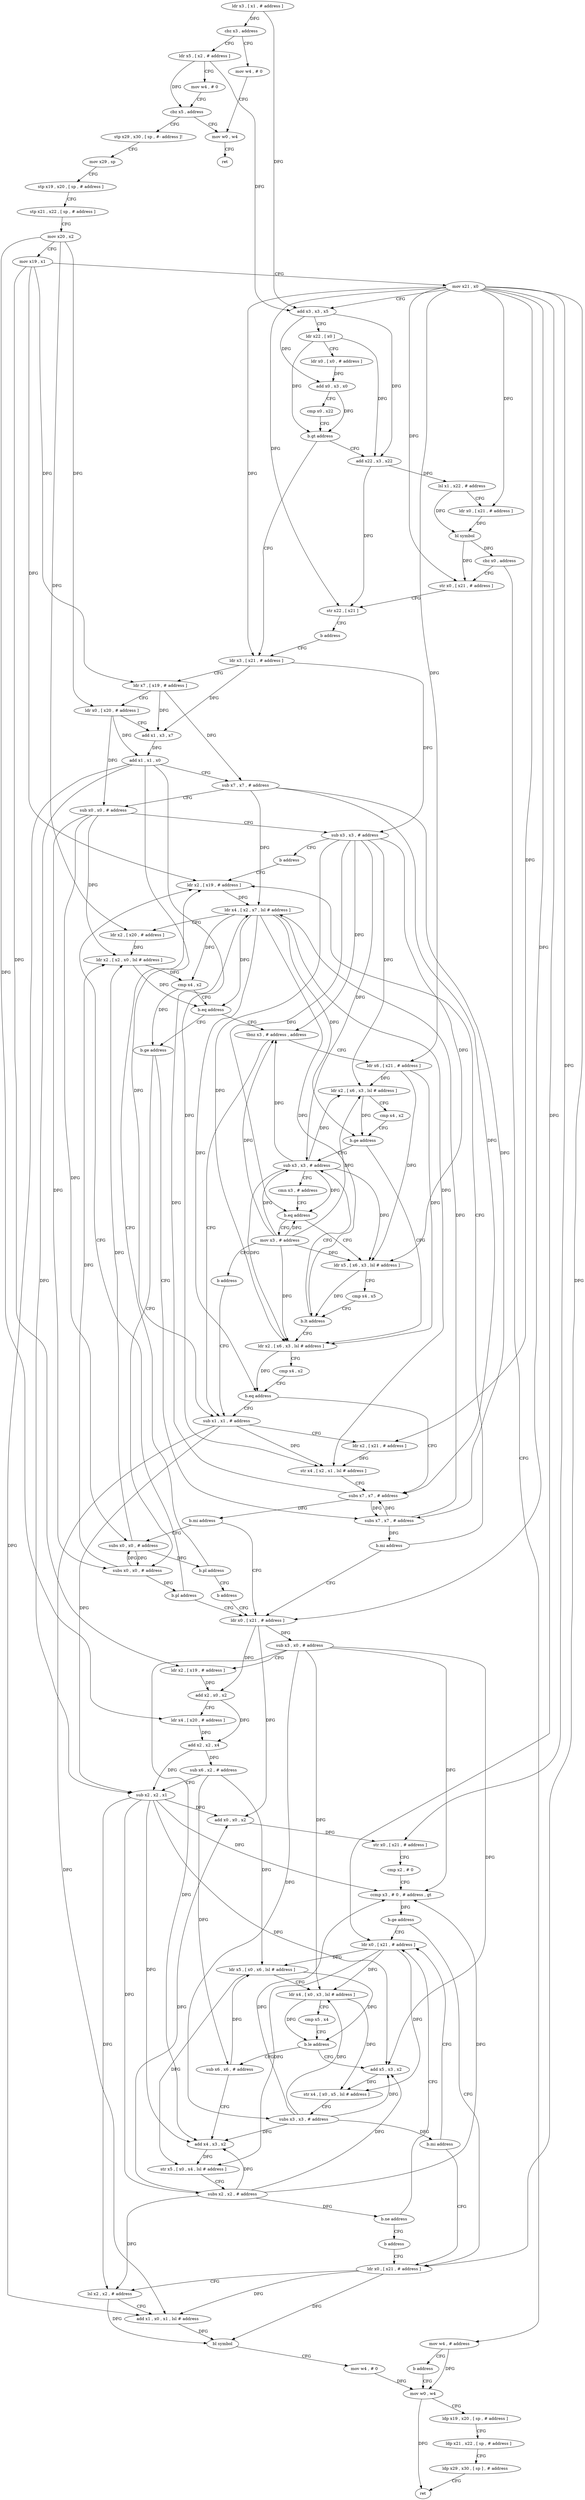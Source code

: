 digraph "func" {
"4326224" [label = "ldr x3 , [ x1 , # address ]" ]
"4326228" [label = "cbz x3 , address" ]
"4326648" [label = "mov w4 , # 0" ]
"4326232" [label = "ldr x5 , [ x2 , # address ]" ]
"4326652" [label = "mov w0 , w4" ]
"4326236" [label = "mov w4 , # 0" ]
"4326240" [label = "cbz x5 , address" ]
"4326244" [label = "stp x29 , x30 , [ sp , #- address ]!" ]
"4326656" [label = "ret" ]
"4326248" [label = "mov x29 , sp" ]
"4326252" [label = "stp x19 , x20 , [ sp , # address ]" ]
"4326256" [label = "stp x21 , x22 , [ sp , # address ]" ]
"4326260" [label = "mov x20 , x2" ]
"4326264" [label = "mov x19 , x1" ]
"4326268" [label = "mov x21 , x0" ]
"4326272" [label = "add x3 , x3 , x5" ]
"4326276" [label = "ldr x22 , [ x0 ]" ]
"4326280" [label = "ldr x0 , [ x0 , # address ]" ]
"4326284" [label = "add x0 , x3 , x0" ]
"4326288" [label = "cmp x0 , x22" ]
"4326292" [label = "b.gt address" ]
"4326332" [label = "add x22 , x3 , x22" ]
"4326296" [label = "ldr x3 , [ x21 , # address ]" ]
"4326336" [label = "lsl x1 , x22 , # address" ]
"4326340" [label = "ldr x0 , [ x21 , # address ]" ]
"4326344" [label = "bl symbol" ]
"4326348" [label = "cbz x0 , address" ]
"4326660" [label = "mov w4 , # address" ]
"4326352" [label = "str x0 , [ x21 , # address ]" ]
"4326300" [label = "ldr x7 , [ x19 , # address ]" ]
"4326304" [label = "ldr x0 , [ x20 , # address ]" ]
"4326308" [label = "add x1 , x3 , x7" ]
"4326312" [label = "add x1 , x1 , x0" ]
"4326316" [label = "sub x7 , x7 , # address" ]
"4326320" [label = "sub x0 , x0 , # address" ]
"4326324" [label = "sub x3 , x3 , # address" ]
"4326328" [label = "b address" ]
"4326460" [label = "ldr x2 , [ x19 , # address ]" ]
"4326664" [label = "b address" ]
"4326568" [label = "mov w0 , w4" ]
"4326356" [label = "str x22 , [ x21 ]" ]
"4326360" [label = "b address" ]
"4326464" [label = "ldr x4 , [ x2 , x7 , lsl # address ]" ]
"4326468" [label = "ldr x2 , [ x20 , # address ]" ]
"4326472" [label = "ldr x2 , [ x2 , x0 , lsl # address ]" ]
"4326476" [label = "cmp x4 , x2" ]
"4326480" [label = "b.eq address" ]
"4326364" [label = "tbnz x3 , # address , address" ]
"4326484" [label = "b.ge address" ]
"4326572" [label = "ldp x19 , x20 , [ sp , # address ]" ]
"4326576" [label = "ldp x21 , x22 , [ sp , # address ]" ]
"4326580" [label = "ldp x29 , x30 , [ sp ] , # address" ]
"4326584" [label = "ret" ]
"4326420" [label = "sub x1 , x1 , # address" ]
"4326368" [label = "ldr x6 , [ x21 , # address ]" ]
"4326452" [label = "subs x7 , x7 , # address" ]
"4326488" [label = "subs x0 , x0 , # address" ]
"4326424" [label = "ldr x2 , [ x21 , # address ]" ]
"4326428" [label = "str x4 , [ x2 , x1 , lsl # address ]" ]
"4326432" [label = "subs x7 , x7 , # address" ]
"4326372" [label = "ldr x2 , [ x6 , x3 , lsl # address ]" ]
"4326376" [label = "cmp x4 , x2" ]
"4326380" [label = "b.ge address" ]
"4326408" [label = "ldr x2 , [ x6 , x3 , lsl # address ]" ]
"4326384" [label = "sub x3 , x3 , # address" ]
"4326456" [label = "b.mi address" ]
"4326496" [label = "ldr x0 , [ x21 , # address ]" ]
"4326492" [label = "b.pl address" ]
"4326500" [label = "sub x3 , x0 , # address" ]
"4326504" [label = "ldr x2 , [ x19 , # address ]" ]
"4326508" [label = "add x2 , x0 , x2" ]
"4326512" [label = "ldr x4 , [ x20 , # address ]" ]
"4326516" [label = "add x2 , x2 , x4" ]
"4326520" [label = "sub x6 , x2 , # address" ]
"4326524" [label = "sub x2 , x2 , x1" ]
"4326528" [label = "add x0 , x0 , x2" ]
"4326532" [label = "str x0 , [ x21 , # address ]" ]
"4326536" [label = "cmp x2 , # 0" ]
"4326540" [label = "ccmp x3 , # 0 , # address , gt" ]
"4326544" [label = "b.ge address" ]
"4326604" [label = "ldr x0 , [ x21 , # address ]" ]
"4326548" [label = "ldr x0 , [ x21 , # address ]" ]
"4326440" [label = "subs x0 , x0 , # address" ]
"4326444" [label = "b.pl address" ]
"4326448" [label = "b address" ]
"4326412" [label = "cmp x4 , x2" ]
"4326416" [label = "b.eq address" ]
"4326388" [label = "cmn x3 , # address" ]
"4326392" [label = "b.eq address" ]
"4326668" [label = "mov x3 , # address" ]
"4326396" [label = "ldr x5 , [ x6 , x3 , lsl # address ]" ]
"4326608" [label = "ldr x5 , [ x0 , x6 , lsl # address ]" ]
"4326612" [label = "ldr x4 , [ x0 , x3 , lsl # address ]" ]
"4326616" [label = "cmp x5 , x4" ]
"4326620" [label = "b.le address" ]
"4326588" [label = "add x5 , x3 , x2" ]
"4326624" [label = "sub x6 , x6 , # address" ]
"4326552" [label = "lsl x2 , x2 , # address" ]
"4326556" [label = "add x1 , x0 , x1 , lsl # address" ]
"4326560" [label = "bl symbol" ]
"4326564" [label = "mov w4 , # 0" ]
"4326436" [label = "b.mi address" ]
"4326672" [label = "b address" ]
"4326400" [label = "cmp x4 , x5" ]
"4326404" [label = "b.lt address" ]
"4326592" [label = "str x4 , [ x0 , x5 , lsl # address ]" ]
"4326596" [label = "subs x3 , x3 , # address" ]
"4326600" [label = "b.mi address" ]
"4326628" [label = "add x4 , x3 , x2" ]
"4326632" [label = "str x5 , [ x0 , x4 , lsl # address ]" ]
"4326636" [label = "subs x2 , x2 , # address" ]
"4326640" [label = "b.ne address" ]
"4326644" [label = "b address" ]
"4326224" -> "4326228" [ label = "DFG" ]
"4326224" -> "4326272" [ label = "DFG" ]
"4326228" -> "4326648" [ label = "CFG" ]
"4326228" -> "4326232" [ label = "CFG" ]
"4326648" -> "4326652" [ label = "CFG" ]
"4326232" -> "4326236" [ label = "CFG" ]
"4326232" -> "4326240" [ label = "DFG" ]
"4326232" -> "4326272" [ label = "DFG" ]
"4326652" -> "4326656" [ label = "CFG" ]
"4326236" -> "4326240" [ label = "CFG" ]
"4326240" -> "4326652" [ label = "CFG" ]
"4326240" -> "4326244" [ label = "CFG" ]
"4326244" -> "4326248" [ label = "CFG" ]
"4326248" -> "4326252" [ label = "CFG" ]
"4326252" -> "4326256" [ label = "CFG" ]
"4326256" -> "4326260" [ label = "CFG" ]
"4326260" -> "4326264" [ label = "CFG" ]
"4326260" -> "4326304" [ label = "DFG" ]
"4326260" -> "4326468" [ label = "DFG" ]
"4326260" -> "4326512" [ label = "DFG" ]
"4326264" -> "4326268" [ label = "CFG" ]
"4326264" -> "4326300" [ label = "DFG" ]
"4326264" -> "4326460" [ label = "DFG" ]
"4326264" -> "4326504" [ label = "DFG" ]
"4326268" -> "4326272" [ label = "CFG" ]
"4326268" -> "4326340" [ label = "DFG" ]
"4326268" -> "4326296" [ label = "DFG" ]
"4326268" -> "4326352" [ label = "DFG" ]
"4326268" -> "4326356" [ label = "DFG" ]
"4326268" -> "4326424" [ label = "DFG" ]
"4326268" -> "4326368" [ label = "DFG" ]
"4326268" -> "4326496" [ label = "DFG" ]
"4326268" -> "4326532" [ label = "DFG" ]
"4326268" -> "4326604" [ label = "DFG" ]
"4326268" -> "4326548" [ label = "DFG" ]
"4326272" -> "4326276" [ label = "CFG" ]
"4326272" -> "4326284" [ label = "DFG" ]
"4326272" -> "4326332" [ label = "DFG" ]
"4326276" -> "4326280" [ label = "CFG" ]
"4326276" -> "4326292" [ label = "DFG" ]
"4326276" -> "4326332" [ label = "DFG" ]
"4326280" -> "4326284" [ label = "DFG" ]
"4326284" -> "4326288" [ label = "CFG" ]
"4326284" -> "4326292" [ label = "DFG" ]
"4326288" -> "4326292" [ label = "CFG" ]
"4326292" -> "4326332" [ label = "CFG" ]
"4326292" -> "4326296" [ label = "CFG" ]
"4326332" -> "4326336" [ label = "DFG" ]
"4326332" -> "4326356" [ label = "DFG" ]
"4326296" -> "4326300" [ label = "CFG" ]
"4326296" -> "4326308" [ label = "DFG" ]
"4326296" -> "4326324" [ label = "DFG" ]
"4326336" -> "4326340" [ label = "CFG" ]
"4326336" -> "4326344" [ label = "DFG" ]
"4326340" -> "4326344" [ label = "DFG" ]
"4326344" -> "4326348" [ label = "DFG" ]
"4326344" -> "4326352" [ label = "DFG" ]
"4326348" -> "4326660" [ label = "CFG" ]
"4326348" -> "4326352" [ label = "CFG" ]
"4326660" -> "4326664" [ label = "CFG" ]
"4326660" -> "4326568" [ label = "DFG" ]
"4326352" -> "4326356" [ label = "CFG" ]
"4326300" -> "4326304" [ label = "CFG" ]
"4326300" -> "4326308" [ label = "DFG" ]
"4326300" -> "4326316" [ label = "DFG" ]
"4326304" -> "4326308" [ label = "CFG" ]
"4326304" -> "4326312" [ label = "DFG" ]
"4326304" -> "4326320" [ label = "DFG" ]
"4326308" -> "4326312" [ label = "DFG" ]
"4326312" -> "4326316" [ label = "CFG" ]
"4326312" -> "4326420" [ label = "DFG" ]
"4326312" -> "4326428" [ label = "DFG" ]
"4326312" -> "4326524" [ label = "DFG" ]
"4326312" -> "4326556" [ label = "DFG" ]
"4326316" -> "4326320" [ label = "CFG" ]
"4326316" -> "4326464" [ label = "DFG" ]
"4326316" -> "4326452" [ label = "DFG" ]
"4326316" -> "4326432" [ label = "DFG" ]
"4326320" -> "4326324" [ label = "CFG" ]
"4326320" -> "4326472" [ label = "DFG" ]
"4326320" -> "4326488" [ label = "DFG" ]
"4326320" -> "4326440" [ label = "DFG" ]
"4326324" -> "4326328" [ label = "CFG" ]
"4326324" -> "4326364" [ label = "DFG" ]
"4326324" -> "4326372" [ label = "DFG" ]
"4326324" -> "4326408" [ label = "DFG" ]
"4326324" -> "4326384" [ label = "DFG" ]
"4326324" -> "4326392" [ label = "DFG" ]
"4326324" -> "4326396" [ label = "DFG" ]
"4326328" -> "4326460" [ label = "CFG" ]
"4326460" -> "4326464" [ label = "DFG" ]
"4326664" -> "4326568" [ label = "CFG" ]
"4326568" -> "4326572" [ label = "CFG" ]
"4326568" -> "4326584" [ label = "DFG" ]
"4326356" -> "4326360" [ label = "CFG" ]
"4326360" -> "4326296" [ label = "CFG" ]
"4326464" -> "4326468" [ label = "CFG" ]
"4326464" -> "4326476" [ label = "DFG" ]
"4326464" -> "4326480" [ label = "DFG" ]
"4326464" -> "4326428" [ label = "DFG" ]
"4326464" -> "4326380" [ label = "DFG" ]
"4326464" -> "4326416" [ label = "DFG" ]
"4326464" -> "4326404" [ label = "DFG" ]
"4326468" -> "4326472" [ label = "DFG" ]
"4326472" -> "4326476" [ label = "DFG" ]
"4326472" -> "4326480" [ label = "DFG" ]
"4326476" -> "4326480" [ label = "CFG" ]
"4326476" -> "4326484" [ label = "DFG" ]
"4326480" -> "4326364" [ label = "CFG" ]
"4326480" -> "4326484" [ label = "CFG" ]
"4326364" -> "4326420" [ label = "CFG" ]
"4326364" -> "4326368" [ label = "CFG" ]
"4326484" -> "4326452" [ label = "CFG" ]
"4326484" -> "4326488" [ label = "CFG" ]
"4326572" -> "4326576" [ label = "CFG" ]
"4326576" -> "4326580" [ label = "CFG" ]
"4326580" -> "4326584" [ label = "CFG" ]
"4326420" -> "4326424" [ label = "CFG" ]
"4326420" -> "4326428" [ label = "DFG" ]
"4326420" -> "4326524" [ label = "DFG" ]
"4326420" -> "4326556" [ label = "DFG" ]
"4326368" -> "4326372" [ label = "DFG" ]
"4326368" -> "4326408" [ label = "DFG" ]
"4326368" -> "4326396" [ label = "DFG" ]
"4326452" -> "4326456" [ label = "DFG" ]
"4326452" -> "4326464" [ label = "DFG" ]
"4326452" -> "4326432" [ label = "DFG" ]
"4326488" -> "4326492" [ label = "DFG" ]
"4326488" -> "4326472" [ label = "DFG" ]
"4326488" -> "4326440" [ label = "DFG" ]
"4326424" -> "4326428" [ label = "DFG" ]
"4326428" -> "4326432" [ label = "CFG" ]
"4326432" -> "4326436" [ label = "DFG" ]
"4326432" -> "4326464" [ label = "DFG" ]
"4326432" -> "4326452" [ label = "DFG" ]
"4326372" -> "4326376" [ label = "CFG" ]
"4326372" -> "4326380" [ label = "DFG" ]
"4326376" -> "4326380" [ label = "CFG" ]
"4326380" -> "4326408" [ label = "CFG" ]
"4326380" -> "4326384" [ label = "CFG" ]
"4326408" -> "4326412" [ label = "CFG" ]
"4326408" -> "4326416" [ label = "DFG" ]
"4326384" -> "4326388" [ label = "CFG" ]
"4326384" -> "4326364" [ label = "DFG" ]
"4326384" -> "4326372" [ label = "DFG" ]
"4326384" -> "4326408" [ label = "DFG" ]
"4326384" -> "4326392" [ label = "DFG" ]
"4326384" -> "4326396" [ label = "DFG" ]
"4326456" -> "4326496" [ label = "CFG" ]
"4326456" -> "4326460" [ label = "CFG" ]
"4326496" -> "4326500" [ label = "DFG" ]
"4326496" -> "4326508" [ label = "DFG" ]
"4326496" -> "4326528" [ label = "DFG" ]
"4326492" -> "4326460" [ label = "CFG" ]
"4326492" -> "4326496" [ label = "CFG" ]
"4326500" -> "4326504" [ label = "CFG" ]
"4326500" -> "4326540" [ label = "DFG" ]
"4326500" -> "4326612" [ label = "DFG" ]
"4326500" -> "4326588" [ label = "DFG" ]
"4326500" -> "4326596" [ label = "DFG" ]
"4326500" -> "4326628" [ label = "DFG" ]
"4326504" -> "4326508" [ label = "DFG" ]
"4326508" -> "4326512" [ label = "CFG" ]
"4326508" -> "4326516" [ label = "DFG" ]
"4326512" -> "4326516" [ label = "DFG" ]
"4326516" -> "4326520" [ label = "DFG" ]
"4326516" -> "4326524" [ label = "DFG" ]
"4326520" -> "4326524" [ label = "CFG" ]
"4326520" -> "4326608" [ label = "DFG" ]
"4326520" -> "4326624" [ label = "DFG" ]
"4326524" -> "4326528" [ label = "DFG" ]
"4326524" -> "4326540" [ label = "DFG" ]
"4326524" -> "4326552" [ label = "DFG" ]
"4326524" -> "4326588" [ label = "DFG" ]
"4326524" -> "4326628" [ label = "DFG" ]
"4326524" -> "4326636" [ label = "DFG" ]
"4326528" -> "4326532" [ label = "DFG" ]
"4326532" -> "4326536" [ label = "CFG" ]
"4326536" -> "4326540" [ label = "CFG" ]
"4326540" -> "4326544" [ label = "DFG" ]
"4326544" -> "4326604" [ label = "CFG" ]
"4326544" -> "4326548" [ label = "CFG" ]
"4326604" -> "4326608" [ label = "DFG" ]
"4326604" -> "4326612" [ label = "DFG" ]
"4326604" -> "4326592" [ label = "DFG" ]
"4326604" -> "4326632" [ label = "DFG" ]
"4326548" -> "4326552" [ label = "CFG" ]
"4326548" -> "4326556" [ label = "DFG" ]
"4326548" -> "4326560" [ label = "DFG" ]
"4326440" -> "4326444" [ label = "DFG" ]
"4326440" -> "4326472" [ label = "DFG" ]
"4326440" -> "4326488" [ label = "DFG" ]
"4326444" -> "4326460" [ label = "CFG" ]
"4326444" -> "4326448" [ label = "CFG" ]
"4326448" -> "4326496" [ label = "CFG" ]
"4326412" -> "4326416" [ label = "CFG" ]
"4326416" -> "4326432" [ label = "CFG" ]
"4326416" -> "4326420" [ label = "CFG" ]
"4326388" -> "4326392" [ label = "CFG" ]
"4326392" -> "4326668" [ label = "CFG" ]
"4326392" -> "4326396" [ label = "CFG" ]
"4326668" -> "4326672" [ label = "CFG" ]
"4326668" -> "4326364" [ label = "DFG" ]
"4326668" -> "4326372" [ label = "DFG" ]
"4326668" -> "4326408" [ label = "DFG" ]
"4326668" -> "4326384" [ label = "DFG" ]
"4326668" -> "4326392" [ label = "DFG" ]
"4326668" -> "4326396" [ label = "DFG" ]
"4326396" -> "4326400" [ label = "CFG" ]
"4326396" -> "4326404" [ label = "DFG" ]
"4326608" -> "4326612" [ label = "CFG" ]
"4326608" -> "4326620" [ label = "DFG" ]
"4326608" -> "4326632" [ label = "DFG" ]
"4326612" -> "4326616" [ label = "CFG" ]
"4326612" -> "4326620" [ label = "DFG" ]
"4326612" -> "4326592" [ label = "DFG" ]
"4326616" -> "4326620" [ label = "CFG" ]
"4326620" -> "4326588" [ label = "CFG" ]
"4326620" -> "4326624" [ label = "CFG" ]
"4326588" -> "4326592" [ label = "DFG" ]
"4326624" -> "4326628" [ label = "CFG" ]
"4326624" -> "4326608" [ label = "DFG" ]
"4326552" -> "4326556" [ label = "CFG" ]
"4326552" -> "4326560" [ label = "DFG" ]
"4326556" -> "4326560" [ label = "DFG" ]
"4326560" -> "4326564" [ label = "CFG" ]
"4326564" -> "4326568" [ label = "DFG" ]
"4326436" -> "4326496" [ label = "CFG" ]
"4326436" -> "4326440" [ label = "CFG" ]
"4326672" -> "4326420" [ label = "CFG" ]
"4326400" -> "4326404" [ label = "CFG" ]
"4326404" -> "4326384" [ label = "CFG" ]
"4326404" -> "4326408" [ label = "CFG" ]
"4326592" -> "4326596" [ label = "CFG" ]
"4326596" -> "4326600" [ label = "DFG" ]
"4326596" -> "4326540" [ label = "DFG" ]
"4326596" -> "4326612" [ label = "DFG" ]
"4326596" -> "4326588" [ label = "DFG" ]
"4326596" -> "4326628" [ label = "DFG" ]
"4326600" -> "4326548" [ label = "CFG" ]
"4326600" -> "4326604" [ label = "CFG" ]
"4326628" -> "4326632" [ label = "DFG" ]
"4326632" -> "4326636" [ label = "CFG" ]
"4326636" -> "4326640" [ label = "DFG" ]
"4326636" -> "4326528" [ label = "DFG" ]
"4326636" -> "4326540" [ label = "DFG" ]
"4326636" -> "4326552" [ label = "DFG" ]
"4326636" -> "4326588" [ label = "DFG" ]
"4326636" -> "4326628" [ label = "DFG" ]
"4326640" -> "4326604" [ label = "CFG" ]
"4326640" -> "4326644" [ label = "CFG" ]
"4326644" -> "4326548" [ label = "CFG" ]
}
